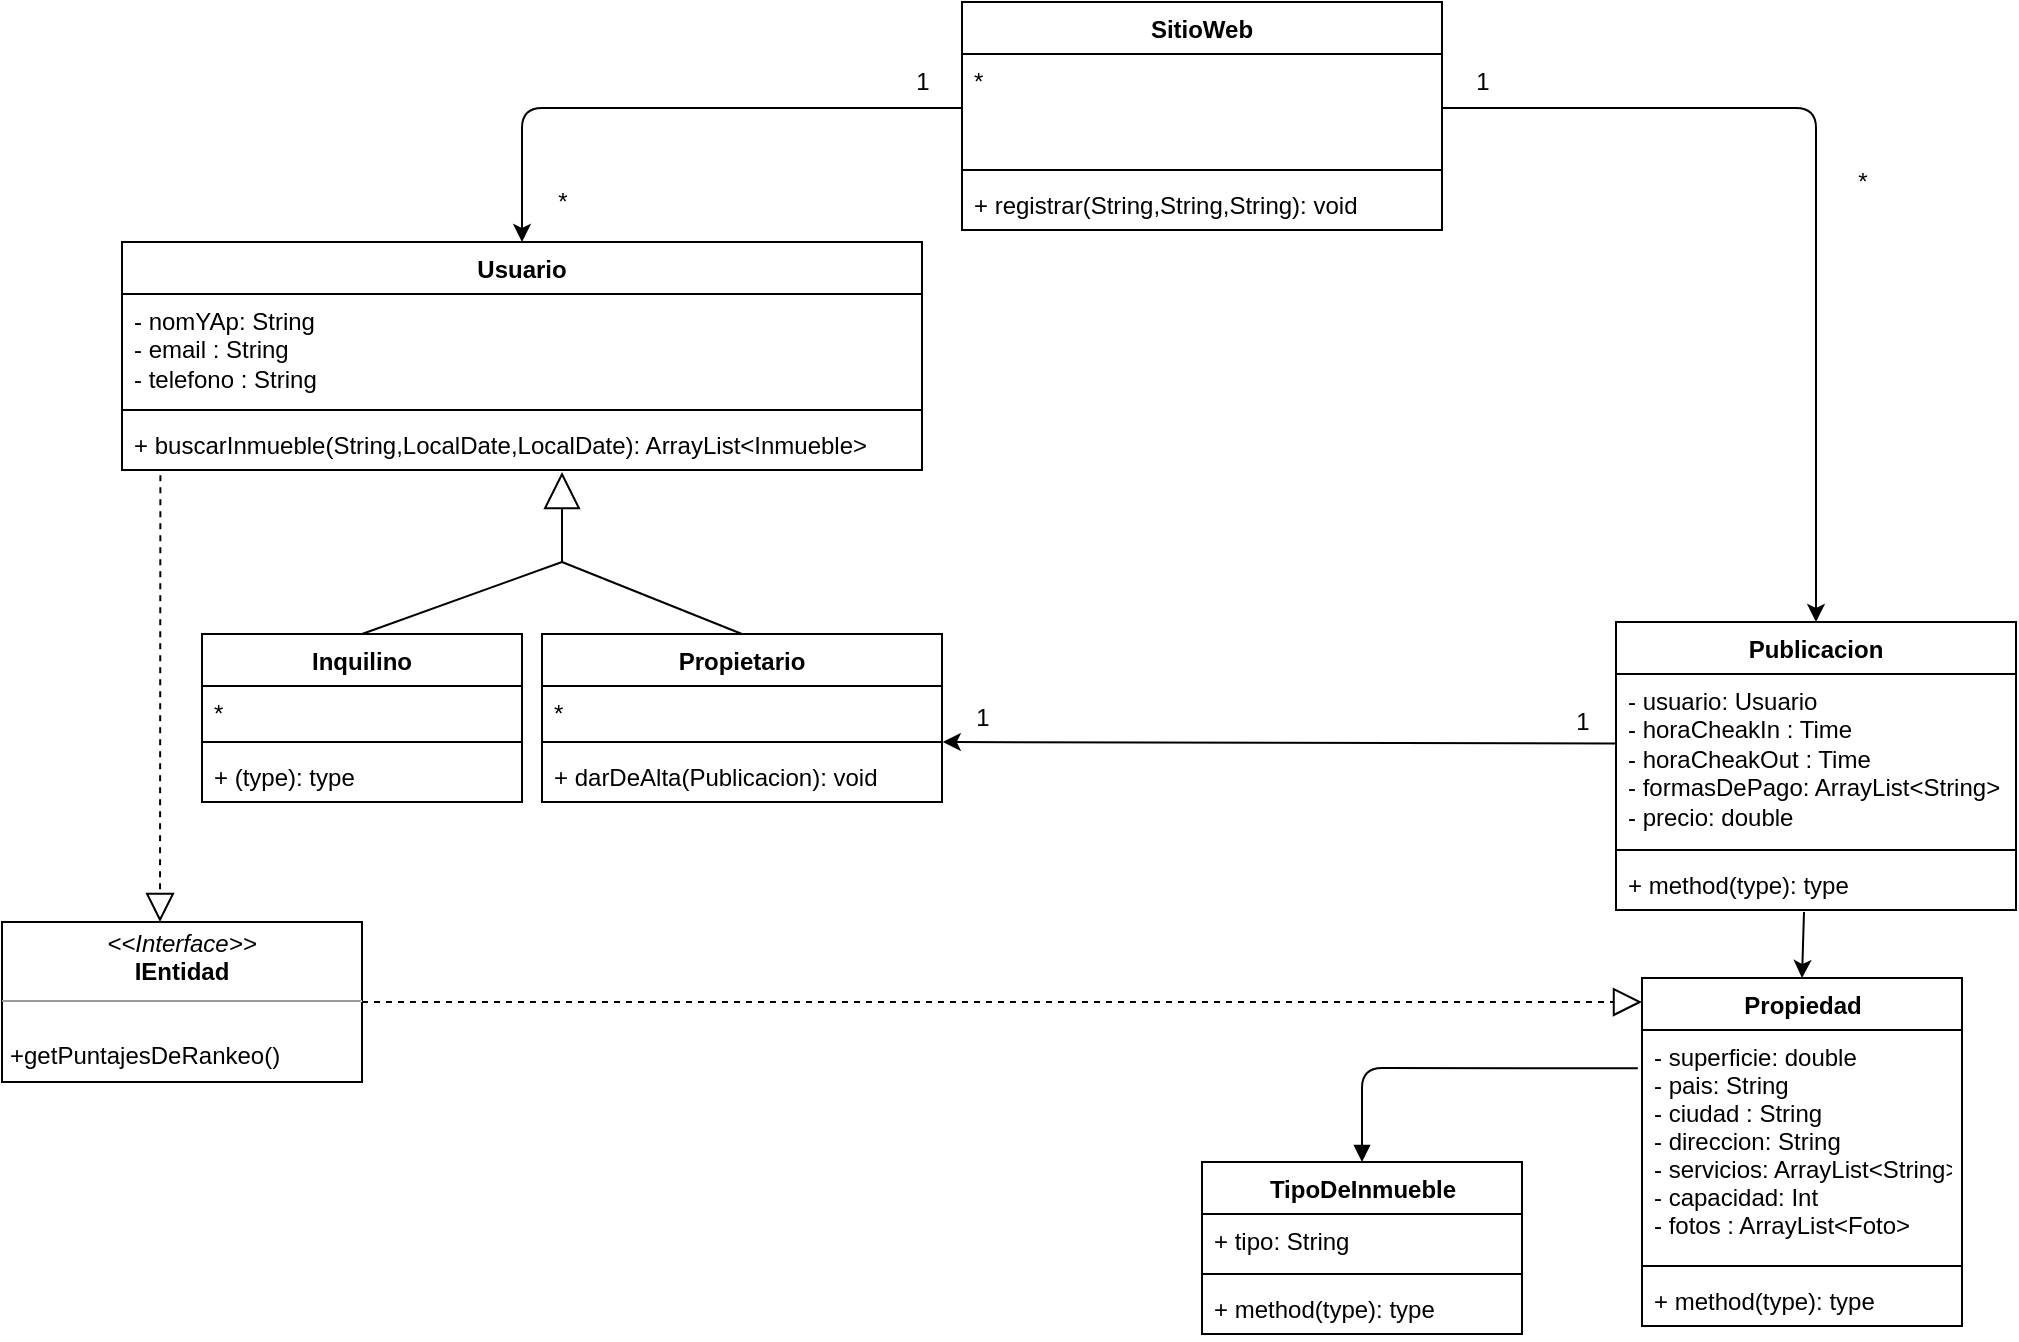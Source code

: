 <mxfile version="14.5.1" type="device"><diagram id="Q23gDszQghOrVKXfRjo7" name="Página-1"><mxGraphModel dx="1422" dy="822" grid="1" gridSize="10" guides="1" tooltips="1" connect="1" arrows="1" fold="1" page="1" pageScale="1" pageWidth="827" pageHeight="1169" math="0" shadow="0"><root><mxCell id="0"/><mxCell id="1" parent="0"/><mxCell id="RWJYd1yV1vK1GG6gAaNg-1" value="Usuario" style="swimlane;fontStyle=1;align=center;verticalAlign=top;childLayout=stackLayout;horizontal=1;startSize=26;horizontalStack=0;resizeParent=1;resizeParentMax=0;resizeLast=0;collapsible=1;marginBottom=0;" vertex="1" parent="1"><mxGeometry x="80" y="130" width="400" height="114" as="geometry"/></mxCell><mxCell id="RWJYd1yV1vK1GG6gAaNg-2" value="- nomYAp: String&amp;nbsp;&lt;br&gt;- email : String&amp;nbsp;&lt;br&gt;- telefono : String" style="text;strokeColor=none;fillColor=none;align=left;verticalAlign=top;spacingLeft=4;spacingRight=4;overflow=hidden;rotatable=0;points=[[0,0.5],[1,0.5]];portConstraint=eastwest;html=1;" vertex="1" parent="RWJYd1yV1vK1GG6gAaNg-1"><mxGeometry y="26" width="400" height="54" as="geometry"/></mxCell><mxCell id="RWJYd1yV1vK1GG6gAaNg-3" value="" style="line;strokeWidth=1;fillColor=none;align=left;verticalAlign=middle;spacingTop=-1;spacingLeft=3;spacingRight=3;rotatable=0;labelPosition=right;points=[];portConstraint=eastwest;" vertex="1" parent="RWJYd1yV1vK1GG6gAaNg-1"><mxGeometry y="80" width="400" height="8" as="geometry"/></mxCell><mxCell id="RWJYd1yV1vK1GG6gAaNg-4" value="+ buscarInmueble(String,LocalDate,LocalDate): ArrayList&lt;Inmueble&gt;" style="text;strokeColor=none;fillColor=none;align=left;verticalAlign=top;spacingLeft=4;spacingRight=4;overflow=hidden;rotatable=0;points=[[0,0.5],[1,0.5]];portConstraint=eastwest;" vertex="1" parent="RWJYd1yV1vK1GG6gAaNg-1"><mxGeometry y="88" width="400" height="26" as="geometry"/></mxCell><mxCell id="RWJYd1yV1vK1GG6gAaNg-14" value="Propietario" style="swimlane;fontStyle=1;align=center;verticalAlign=top;childLayout=stackLayout;horizontal=1;startSize=26;horizontalStack=0;resizeParent=1;resizeParentMax=0;resizeLast=0;collapsible=1;marginBottom=0;" vertex="1" parent="1"><mxGeometry x="290" y="326" width="200" height="84" as="geometry"/></mxCell><mxCell id="RWJYd1yV1vK1GG6gAaNg-15" value="*" style="text;strokeColor=none;fillColor=none;align=left;verticalAlign=top;spacingLeft=4;spacingRight=4;overflow=hidden;rotatable=0;points=[[0,0.5],[1,0.5]];portConstraint=eastwest;html=1;" vertex="1" parent="RWJYd1yV1vK1GG6gAaNg-14"><mxGeometry y="26" width="200" height="24" as="geometry"/></mxCell><mxCell id="RWJYd1yV1vK1GG6gAaNg-16" value="" style="line;strokeWidth=1;fillColor=none;align=left;verticalAlign=middle;spacingTop=-1;spacingLeft=3;spacingRight=3;rotatable=0;labelPosition=right;points=[];portConstraint=eastwest;" vertex="1" parent="RWJYd1yV1vK1GG6gAaNg-14"><mxGeometry y="50" width="200" height="8" as="geometry"/></mxCell><mxCell id="RWJYd1yV1vK1GG6gAaNg-17" value="+ darDeAlta(Publicacion): void" style="text;strokeColor=none;fillColor=none;align=left;verticalAlign=top;spacingLeft=4;spacingRight=4;overflow=hidden;rotatable=0;points=[[0,0.5],[1,0.5]];portConstraint=eastwest;" vertex="1" parent="RWJYd1yV1vK1GG6gAaNg-14"><mxGeometry y="58" width="200" height="26" as="geometry"/></mxCell><mxCell id="RWJYd1yV1vK1GG6gAaNg-18" value="Inquilino" style="swimlane;fontStyle=1;align=center;verticalAlign=top;childLayout=stackLayout;horizontal=1;startSize=26;horizontalStack=0;resizeParent=1;resizeParentMax=0;resizeLast=0;collapsible=1;marginBottom=0;" vertex="1" parent="1"><mxGeometry x="120" y="326" width="160" height="84" as="geometry"/></mxCell><mxCell id="RWJYd1yV1vK1GG6gAaNg-19" value="*" style="text;strokeColor=none;fillColor=none;align=left;verticalAlign=top;spacingLeft=4;spacingRight=4;overflow=hidden;rotatable=0;points=[[0,0.5],[1,0.5]];portConstraint=eastwest;html=1;" vertex="1" parent="RWJYd1yV1vK1GG6gAaNg-18"><mxGeometry y="26" width="160" height="24" as="geometry"/></mxCell><mxCell id="RWJYd1yV1vK1GG6gAaNg-20" value="" style="line;strokeWidth=1;fillColor=none;align=left;verticalAlign=middle;spacingTop=-1;spacingLeft=3;spacingRight=3;rotatable=0;labelPosition=right;points=[];portConstraint=eastwest;" vertex="1" parent="RWJYd1yV1vK1GG6gAaNg-18"><mxGeometry y="50" width="160" height="8" as="geometry"/></mxCell><mxCell id="RWJYd1yV1vK1GG6gAaNg-21" value="+ (type): type" style="text;strokeColor=none;fillColor=none;align=left;verticalAlign=top;spacingLeft=4;spacingRight=4;overflow=hidden;rotatable=0;points=[[0,0.5],[1,0.5]];portConstraint=eastwest;" vertex="1" parent="RWJYd1yV1vK1GG6gAaNg-18"><mxGeometry y="58" width="160" height="26" as="geometry"/></mxCell><mxCell id="RWJYd1yV1vK1GG6gAaNg-22" value="" style="endArrow=block;endSize=16;endFill=0;html=1;entryX=0.55;entryY=1.04;entryDx=0;entryDy=0;entryPerimeter=0;" edge="1" parent="1" target="RWJYd1yV1vK1GG6gAaNg-4"><mxGeometry y="90" width="160" relative="1" as="geometry"><mxPoint x="300" y="290" as="sourcePoint"/><mxPoint x="560" y="570" as="targetPoint"/><Array as="points"/><mxPoint as="offset"/></mxGeometry></mxCell><mxCell id="RWJYd1yV1vK1GG6gAaNg-28" value="Publicacion" style="swimlane;fontStyle=1;align=center;verticalAlign=top;childLayout=stackLayout;horizontal=1;startSize=26;horizontalStack=0;resizeParent=1;resizeParentMax=0;resizeLast=0;collapsible=1;marginBottom=0;" vertex="1" parent="1"><mxGeometry x="827" y="320" width="200" height="144" as="geometry"/></mxCell><mxCell id="RWJYd1yV1vK1GG6gAaNg-29" value="- usuario: Usuario&lt;br&gt;- horaCheakIn : Time&amp;nbsp;&lt;br&gt;- horaCheakOut : Time&lt;br&gt;- formasDePago: ArrayList&amp;lt;String&amp;gt;&lt;br&gt;- precio: double" style="text;strokeColor=none;fillColor=none;align=left;verticalAlign=top;spacingLeft=4;spacingRight=4;overflow=hidden;rotatable=0;points=[[0,0.5],[1,0.5]];portConstraint=eastwest;html=1;" vertex="1" parent="RWJYd1yV1vK1GG6gAaNg-28"><mxGeometry y="26" width="200" height="84" as="geometry"/></mxCell><mxCell id="RWJYd1yV1vK1GG6gAaNg-30" value="" style="line;strokeWidth=1;fillColor=none;align=left;verticalAlign=middle;spacingTop=-1;spacingLeft=3;spacingRight=3;rotatable=0;labelPosition=right;points=[];portConstraint=eastwest;" vertex="1" parent="RWJYd1yV1vK1GG6gAaNg-28"><mxGeometry y="110" width="200" height="8" as="geometry"/></mxCell><mxCell id="RWJYd1yV1vK1GG6gAaNg-31" value="+ method(type): type" style="text;strokeColor=none;fillColor=none;align=left;verticalAlign=top;spacingLeft=4;spacingRight=4;overflow=hidden;rotatable=0;points=[[0,0.5],[1,0.5]];portConstraint=eastwest;" vertex="1" parent="RWJYd1yV1vK1GG6gAaNg-28"><mxGeometry y="118" width="200" height="26" as="geometry"/></mxCell><mxCell id="RWJYd1yV1vK1GG6gAaNg-37" value="SitioWeb" style="swimlane;fontStyle=1;align=center;verticalAlign=top;childLayout=stackLayout;horizontal=1;startSize=26;horizontalStack=0;resizeParent=1;resizeParentMax=0;resizeLast=0;collapsible=1;marginBottom=0;" vertex="1" parent="1"><mxGeometry x="500" y="10" width="240" height="114" as="geometry"/></mxCell><mxCell id="RWJYd1yV1vK1GG6gAaNg-38" value="*" style="text;strokeColor=none;fillColor=none;align=left;verticalAlign=top;spacingLeft=4;spacingRight=4;overflow=hidden;rotatable=0;points=[[0,0.5],[1,0.5]];portConstraint=eastwest;html=1;" vertex="1" parent="RWJYd1yV1vK1GG6gAaNg-37"><mxGeometry y="26" width="240" height="54" as="geometry"/></mxCell><mxCell id="RWJYd1yV1vK1GG6gAaNg-39" value="" style="line;strokeWidth=1;fillColor=none;align=left;verticalAlign=middle;spacingTop=-1;spacingLeft=3;spacingRight=3;rotatable=0;labelPosition=right;points=[];portConstraint=eastwest;" vertex="1" parent="RWJYd1yV1vK1GG6gAaNg-37"><mxGeometry y="80" width="240" height="8" as="geometry"/></mxCell><mxCell id="RWJYd1yV1vK1GG6gAaNg-40" value="+ registrar(String,String,String): void" style="text;strokeColor=none;fillColor=none;align=left;verticalAlign=top;spacingLeft=4;spacingRight=4;overflow=hidden;rotatable=0;points=[[0,0.5],[1,0.5]];portConstraint=eastwest;" vertex="1" parent="RWJYd1yV1vK1GG6gAaNg-37"><mxGeometry y="88" width="240" height="26" as="geometry"/></mxCell><mxCell id="RWJYd1yV1vK1GG6gAaNg-45" value="Propiedad" style="swimlane;fontStyle=1;align=center;verticalAlign=top;childLayout=stackLayout;horizontal=1;startSize=26;horizontalStack=0;resizeParent=1;resizeParentMax=0;resizeLast=0;collapsible=1;marginBottom=0;html=1;" vertex="1" parent="1"><mxGeometry x="840" y="498" width="160" height="174" as="geometry"/></mxCell><mxCell id="RWJYd1yV1vK1GG6gAaNg-46" value="- superficie: double&#10;- pais: String &#10;- ciudad : String &#10;- direccion: String &#10;- servicios: ArrayList&lt;String&gt;&#10;- capacidad: Int &#10;- fotos : ArrayList&lt;Foto&gt;" style="text;strokeColor=none;fillColor=none;align=left;verticalAlign=top;spacingLeft=4;spacingRight=4;overflow=hidden;rotatable=0;points=[[0,0.5],[1,0.5]];portConstraint=eastwest;" vertex="1" parent="RWJYd1yV1vK1GG6gAaNg-45"><mxGeometry y="26" width="160" height="114" as="geometry"/></mxCell><mxCell id="RWJYd1yV1vK1GG6gAaNg-47" value="" style="line;strokeWidth=1;fillColor=none;align=left;verticalAlign=middle;spacingTop=-1;spacingLeft=3;spacingRight=3;rotatable=0;labelPosition=right;points=[];portConstraint=eastwest;" vertex="1" parent="RWJYd1yV1vK1GG6gAaNg-45"><mxGeometry y="140" width="160" height="8" as="geometry"/></mxCell><mxCell id="RWJYd1yV1vK1GG6gAaNg-48" value="+ method(type): type" style="text;strokeColor=none;fillColor=none;align=left;verticalAlign=top;spacingLeft=4;spacingRight=4;overflow=hidden;rotatable=0;points=[[0,0.5],[1,0.5]];portConstraint=eastwest;" vertex="1" parent="RWJYd1yV1vK1GG6gAaNg-45"><mxGeometry y="148" width="160" height="26" as="geometry"/></mxCell><mxCell id="RWJYd1yV1vK1GG6gAaNg-57" value="&lt;p style=&quot;margin: 0px ; margin-top: 4px ; text-align: center&quot;&gt;&lt;i&gt;&amp;lt;&amp;lt;Interface&amp;gt;&amp;gt;&lt;/i&gt;&lt;br&gt;&lt;b&gt;IEntidad&lt;/b&gt;&lt;/p&gt;&lt;hr size=&quot;1&quot;&gt;&lt;p style=&quot;margin: 0px ; margin-left: 4px&quot;&gt;&lt;br&gt;&lt;/p&gt;&lt;p style=&quot;margin: 0px ; margin-left: 4px&quot;&gt;+getPuntajesDeRankeo()&lt;/p&gt;" style="verticalAlign=top;align=left;overflow=fill;fontSize=12;fontFamily=Helvetica;html=1;" vertex="1" parent="1"><mxGeometry x="20" y="470" width="180" height="80" as="geometry"/></mxCell><mxCell id="RWJYd1yV1vK1GG6gAaNg-68" value="" style="endArrow=classic;html=1;exitX=0;exitY=0.5;exitDx=0;exitDy=0;entryX=0.5;entryY=0;entryDx=0;entryDy=0;" edge="1" parent="1" source="RWJYd1yV1vK1GG6gAaNg-38" target="RWJYd1yV1vK1GG6gAaNg-1"><mxGeometry width="50" height="50" relative="1" as="geometry"><mxPoint x="440" y="320" as="sourcePoint"/><mxPoint x="490" y="270" as="targetPoint"/><Array as="points"><mxPoint x="280" y="63"/></Array></mxGeometry></mxCell><mxCell id="RWJYd1yV1vK1GG6gAaNg-69" value="" style="endArrow=classic;html=1;exitX=1;exitY=0.5;exitDx=0;exitDy=0;entryX=0.5;entryY=0;entryDx=0;entryDy=0;" edge="1" parent="1" source="RWJYd1yV1vK1GG6gAaNg-38" target="RWJYd1yV1vK1GG6gAaNg-28"><mxGeometry width="50" height="50" relative="1" as="geometry"><mxPoint x="510" y="73" as="sourcePoint"/><mxPoint x="290" y="140" as="targetPoint"/><Array as="points"><mxPoint x="927" y="63"/></Array></mxGeometry></mxCell><mxCell id="RWJYd1yV1vK1GG6gAaNg-70" value="1" style="text;html=1;align=center;verticalAlign=middle;resizable=0;points=[];autosize=1;" vertex="1" parent="1"><mxGeometry x="750" y="40" width="20" height="20" as="geometry"/></mxCell><mxCell id="RWJYd1yV1vK1GG6gAaNg-72" value="*" style="text;html=1;align=center;verticalAlign=middle;resizable=0;points=[];autosize=1;" vertex="1" parent="1"><mxGeometry x="940" y="90" width="20" height="20" as="geometry"/></mxCell><mxCell id="RWJYd1yV1vK1GG6gAaNg-73" value="1" style="text;html=1;align=center;verticalAlign=middle;resizable=0;points=[];autosize=1;" vertex="1" parent="1"><mxGeometry x="470" y="40" width="20" height="20" as="geometry"/></mxCell><mxCell id="RWJYd1yV1vK1GG6gAaNg-74" value="*" style="text;html=1;align=center;verticalAlign=middle;resizable=0;points=[];autosize=1;" vertex="1" parent="1"><mxGeometry x="290" y="100" width="20" height="20" as="geometry"/></mxCell><mxCell id="RWJYd1yV1vK1GG6gAaNg-75" value="" style="endArrow=none;html=1;exitX=0.5;exitY=0;exitDx=0;exitDy=0;" edge="1" parent="1" source="RWJYd1yV1vK1GG6gAaNg-18"><mxGeometry width="50" height="50" relative="1" as="geometry"><mxPoint x="270" y="300" as="sourcePoint"/><mxPoint x="300" y="290" as="targetPoint"/></mxGeometry></mxCell><mxCell id="RWJYd1yV1vK1GG6gAaNg-76" value="" style="endArrow=none;html=1;exitX=0.5;exitY=0;exitDx=0;exitDy=0;" edge="1" parent="1" source="RWJYd1yV1vK1GG6gAaNg-14"><mxGeometry width="50" height="50" relative="1" as="geometry"><mxPoint x="210" y="336" as="sourcePoint"/><mxPoint x="300" y="290" as="targetPoint"/></mxGeometry></mxCell><mxCell id="RWJYd1yV1vK1GG6gAaNg-77" value="" style="endArrow=classic;html=1;exitX=0.002;exitY=0.413;exitDx=0;exitDy=0;entryX=1.002;entryY=0.5;entryDx=0;entryDy=0;exitPerimeter=0;entryPerimeter=0;" edge="1" parent="1" source="RWJYd1yV1vK1GG6gAaNg-29" target="RWJYd1yV1vK1GG6gAaNg-16"><mxGeometry width="50" height="50" relative="1" as="geometry"><mxPoint x="520" y="290" as="sourcePoint"/><mxPoint x="570" y="240" as="targetPoint"/></mxGeometry></mxCell><mxCell id="RWJYd1yV1vK1GG6gAaNg-78" value="1" style="text;html=1;align=center;verticalAlign=middle;resizable=0;points=[];autosize=1;" vertex="1" parent="1"><mxGeometry x="500" y="358" width="20" height="20" as="geometry"/></mxCell><mxCell id="RWJYd1yV1vK1GG6gAaNg-79" value="1" style="text;html=1;align=center;verticalAlign=middle;resizable=0;points=[];autosize=1;" vertex="1" parent="1"><mxGeometry x="800" y="360" width="20" height="20" as="geometry"/></mxCell><mxCell id="RWJYd1yV1vK1GG6gAaNg-80" value="" style="endArrow=classic;html=1;exitX=0.47;exitY=1.038;exitDx=0;exitDy=0;exitPerimeter=0;entryX=0.5;entryY=0;entryDx=0;entryDy=0;" edge="1" parent="1" source="RWJYd1yV1vK1GG6gAaNg-31" target="RWJYd1yV1vK1GG6gAaNg-45"><mxGeometry width="50" height="50" relative="1" as="geometry"><mxPoint x="610" y="320" as="sourcePoint"/><mxPoint x="660" y="270" as="targetPoint"/></mxGeometry></mxCell><mxCell id="RWJYd1yV1vK1GG6gAaNg-83" value="" style="endArrow=block;dashed=1;endFill=0;endSize=12;html=1;exitX=0.048;exitY=1.103;exitDx=0;exitDy=0;exitPerimeter=0;" edge="1" parent="1" source="RWJYd1yV1vK1GG6gAaNg-4"><mxGeometry width="160" relative="1" as="geometry"><mxPoint x="310" y="390" as="sourcePoint"/><mxPoint x="99" y="470" as="targetPoint"/></mxGeometry></mxCell><mxCell id="RWJYd1yV1vK1GG6gAaNg-84" value="" style="endArrow=block;dashed=1;endFill=0;endSize=12;html=1;exitX=1;exitY=0.5;exitDx=0;exitDy=0;entryX=0;entryY=0.069;entryDx=0;entryDy=0;entryPerimeter=0;" edge="1" parent="1" source="RWJYd1yV1vK1GG6gAaNg-57" target="RWJYd1yV1vK1GG6gAaNg-45"><mxGeometry width="160" relative="1" as="geometry"><mxPoint x="109.2" y="256.678" as="sourcePoint"/><mxPoint x="109" y="480" as="targetPoint"/></mxGeometry></mxCell><mxCell id="RWJYd1yV1vK1GG6gAaNg-85" value="TipoDeInmueble" style="swimlane;fontStyle=1;align=center;verticalAlign=top;childLayout=stackLayout;horizontal=1;startSize=26;horizontalStack=0;resizeParent=1;resizeParentMax=0;resizeLast=0;collapsible=1;marginBottom=0;html=1;" vertex="1" parent="1"><mxGeometry x="620" y="590" width="160" height="86" as="geometry"/></mxCell><mxCell id="RWJYd1yV1vK1GG6gAaNg-86" value="+ tipo: String" style="text;strokeColor=none;fillColor=none;align=left;verticalAlign=top;spacingLeft=4;spacingRight=4;overflow=hidden;rotatable=0;points=[[0,0.5],[1,0.5]];portConstraint=eastwest;" vertex="1" parent="RWJYd1yV1vK1GG6gAaNg-85"><mxGeometry y="26" width="160" height="26" as="geometry"/></mxCell><mxCell id="RWJYd1yV1vK1GG6gAaNg-87" value="" style="line;strokeWidth=1;fillColor=none;align=left;verticalAlign=middle;spacingTop=-1;spacingLeft=3;spacingRight=3;rotatable=0;labelPosition=right;points=[];portConstraint=eastwest;" vertex="1" parent="RWJYd1yV1vK1GG6gAaNg-85"><mxGeometry y="52" width="160" height="8" as="geometry"/></mxCell><mxCell id="RWJYd1yV1vK1GG6gAaNg-88" value="+ method(type): type" style="text;strokeColor=none;fillColor=none;align=left;verticalAlign=top;spacingLeft=4;spacingRight=4;overflow=hidden;rotatable=0;points=[[0,0.5],[1,0.5]];portConstraint=eastwest;" vertex="1" parent="RWJYd1yV1vK1GG6gAaNg-85"><mxGeometry y="60" width="160" height="26" as="geometry"/></mxCell><mxCell id="RWJYd1yV1vK1GG6gAaNg-89" value="" style="html=1;verticalAlign=bottom;endArrow=block;exitX=-0.013;exitY=0.168;exitDx=0;exitDy=0;exitPerimeter=0;entryX=0.5;entryY=0;entryDx=0;entryDy=0;" edge="1" parent="1" source="RWJYd1yV1vK1GG6gAaNg-46" target="RWJYd1yV1vK1GG6gAaNg-85"><mxGeometry width="80" relative="1" as="geometry"><mxPoint x="720" y="540" as="sourcePoint"/><mxPoint x="800" y="540" as="targetPoint"/><Array as="points"><mxPoint x="700" y="543"/></Array></mxGeometry></mxCell></root></mxGraphModel></diagram></mxfile>